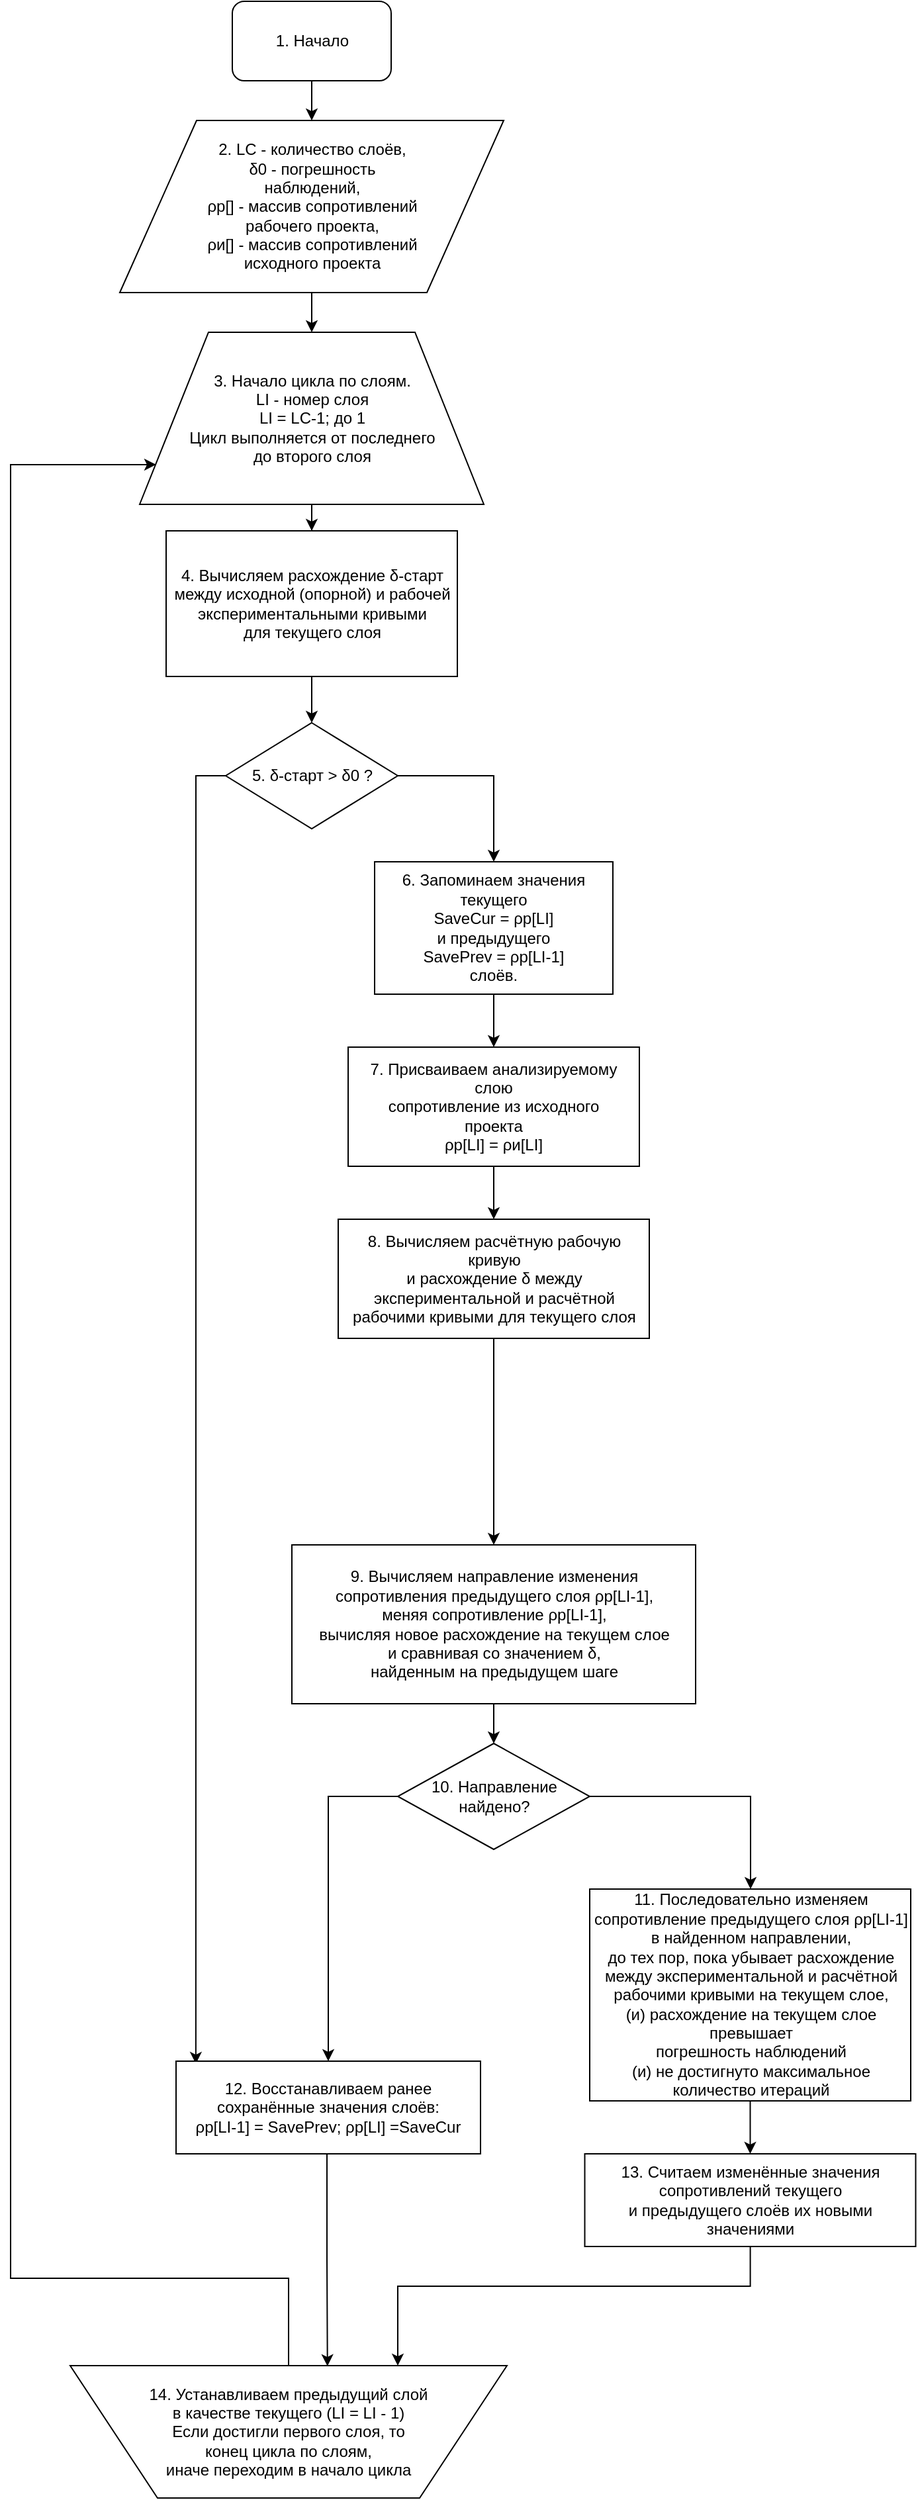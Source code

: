 <mxfile version="12.7.2" type="github">
  <diagram id="MYcP-UznbaHqbxDd1EnT" name="Page-1">
    <mxGraphModel dx="782" dy="520" grid="1" gridSize="10" guides="1" tooltips="1" connect="1" arrows="1" fold="1" page="1" pageScale="1" pageWidth="827" pageHeight="1169" math="0" shadow="0">
      <root>
        <mxCell id="0" />
        <mxCell id="1" parent="0" />
        <mxCell id="Fly2vRC0832emMeXLDEC-18" value="" style="edgeStyle=orthogonalEdgeStyle;rounded=0;orthogonalLoop=1;jettySize=auto;html=1;" edge="1" parent="1" source="Fly2vRC0832emMeXLDEC-1" target="Fly2vRC0832emMeXLDEC-3">
          <mxGeometry relative="1" as="geometry" />
        </mxCell>
        <mxCell id="Fly2vRC0832emMeXLDEC-1" value="1. Начало" style="rounded=1;whiteSpace=wrap;html=1;" vertex="1" parent="1">
          <mxGeometry x="267.5" y="40" width="120" height="60" as="geometry" />
        </mxCell>
        <mxCell id="Fly2vRC0832emMeXLDEC-19" value="" style="edgeStyle=orthogonalEdgeStyle;rounded=0;orthogonalLoop=1;jettySize=auto;html=1;" edge="1" parent="1" source="Fly2vRC0832emMeXLDEC-3" target="Fly2vRC0832emMeXLDEC-4">
          <mxGeometry relative="1" as="geometry" />
        </mxCell>
        <mxCell id="Fly2vRC0832emMeXLDEC-3" value="&lt;div&gt;2. LC - количество слоёв,&lt;/div&gt;&lt;div&gt;δ0 - погрешность&lt;/div&gt;&lt;div&gt;наблюдений,&lt;/div&gt;&lt;div&gt;ρр[] - массив сопротивлений&lt;/div&gt;&lt;div&gt;рабочего проекта,&lt;/div&gt;&lt;div&gt;ρи[] - массив сопротивлений&lt;/div&gt;&lt;div&gt;исходного проекта&lt;/div&gt;" style="shape=parallelogram;perimeter=parallelogramPerimeter;whiteSpace=wrap;html=1;" vertex="1" parent="1">
          <mxGeometry x="182.5" y="130" width="290" height="130" as="geometry" />
        </mxCell>
        <mxCell id="Fly2vRC0832emMeXLDEC-20" value="" style="edgeStyle=orthogonalEdgeStyle;rounded=0;orthogonalLoop=1;jettySize=auto;html=1;" edge="1" parent="1" source="Fly2vRC0832emMeXLDEC-4" target="Fly2vRC0832emMeXLDEC-6">
          <mxGeometry relative="1" as="geometry" />
        </mxCell>
        <mxCell id="Fly2vRC0832emMeXLDEC-4" value="&lt;div&gt;3. Начало цикла по слоям.&lt;/div&gt;&lt;div&gt;LI - номер слоя&lt;/div&gt;&lt;div&gt;LI = LC-1; до 1&lt;/div&gt;&lt;div&gt;Цикл выполняется от последнего&lt;/div&gt;&lt;div&gt;до второго слоя&lt;/div&gt;" style="shape=trapezoid;perimeter=trapezoidPerimeter;whiteSpace=wrap;html=1;" vertex="1" parent="1">
          <mxGeometry x="197.5" y="290" width="260" height="130" as="geometry" />
        </mxCell>
        <mxCell id="Fly2vRC0832emMeXLDEC-21" value="" style="edgeStyle=orthogonalEdgeStyle;rounded=0;orthogonalLoop=1;jettySize=auto;html=1;" edge="1" parent="1" source="Fly2vRC0832emMeXLDEC-6" target="Fly2vRC0832emMeXLDEC-7">
          <mxGeometry relative="1" as="geometry" />
        </mxCell>
        <mxCell id="Fly2vRC0832emMeXLDEC-6" value="&lt;div&gt;4. Вычисляем расхождение δ-старт&lt;/div&gt;&lt;div&gt;между исходной (опорной) и рабочей&lt;/div&gt;&lt;div&gt;экспериментальными кривыми&lt;/div&gt;&lt;div&gt;для текущего слоя&lt;/div&gt;" style="rounded=0;whiteSpace=wrap;html=1;" vertex="1" parent="1">
          <mxGeometry x="217.5" y="440" width="220" height="110" as="geometry" />
        </mxCell>
        <mxCell id="Fly2vRC0832emMeXLDEC-26" style="edgeStyle=orthogonalEdgeStyle;rounded=0;orthogonalLoop=1;jettySize=auto;html=1;" edge="1" parent="1" source="Fly2vRC0832emMeXLDEC-7" target="Fly2vRC0832emMeXLDEC-8">
          <mxGeometry relative="1" as="geometry">
            <mxPoint x="470" y="680" as="targetPoint" />
            <Array as="points">
              <mxPoint x="465" y="625" />
            </Array>
          </mxGeometry>
        </mxCell>
        <mxCell id="Fly2vRC0832emMeXLDEC-38" style="edgeStyle=orthogonalEdgeStyle;rounded=0;orthogonalLoop=1;jettySize=auto;html=1;entryX=0.065;entryY=0.029;entryDx=0;entryDy=0;entryPerimeter=0;" edge="1" parent="1" source="Fly2vRC0832emMeXLDEC-7" target="Fly2vRC0832emMeXLDEC-16">
          <mxGeometry relative="1" as="geometry">
            <mxPoint x="270" y="1460" as="targetPoint" />
            <Array as="points">
              <mxPoint x="240" y="625" />
            </Array>
          </mxGeometry>
        </mxCell>
        <mxCell id="Fly2vRC0832emMeXLDEC-7" value="5. δ-старт &amp;gt; δ0 ?" style="rhombus;whiteSpace=wrap;html=1;" vertex="1" parent="1">
          <mxGeometry x="262.5" y="585" width="130" height="80" as="geometry" />
        </mxCell>
        <mxCell id="Fly2vRC0832emMeXLDEC-24" style="edgeStyle=orthogonalEdgeStyle;rounded=0;orthogonalLoop=1;jettySize=auto;html=1;exitX=0.5;exitY=1;exitDx=0;exitDy=0;entryX=0.5;entryY=0;entryDx=0;entryDy=0;" edge="1" parent="1" source="Fly2vRC0832emMeXLDEC-8" target="Fly2vRC0832emMeXLDEC-9">
          <mxGeometry relative="1" as="geometry" />
        </mxCell>
        <mxCell id="Fly2vRC0832emMeXLDEC-8" value="&lt;div&gt;6. Запоминаем значения текущего&lt;/div&gt;&lt;div&gt;SaveCur = ρp[LI]&lt;/div&gt;&lt;div&gt;и предыдущего&lt;/div&gt;&lt;div&gt;SavePrev = ρp[LI-1]&lt;/div&gt;&lt;div&gt;слоёв.&lt;/div&gt;" style="rounded=0;whiteSpace=wrap;html=1;" vertex="1" parent="1">
          <mxGeometry x="375" y="690" width="180" height="100" as="geometry" />
        </mxCell>
        <mxCell id="Fly2vRC0832emMeXLDEC-28" style="edgeStyle=orthogonalEdgeStyle;rounded=0;orthogonalLoop=1;jettySize=auto;html=1;entryX=0.5;entryY=0;entryDx=0;entryDy=0;" edge="1" parent="1" source="Fly2vRC0832emMeXLDEC-9" target="Fly2vRC0832emMeXLDEC-11">
          <mxGeometry relative="1" as="geometry" />
        </mxCell>
        <mxCell id="Fly2vRC0832emMeXLDEC-9" value="&lt;div&gt;7. Присваиваем анализируемому слою&lt;/div&gt;&lt;div&gt;сопротивление из исходного&lt;/div&gt;&lt;div&gt;проекта&lt;/div&gt;&lt;div&gt;ρp[LI] = ρи[LI]&lt;/div&gt;" style="rounded=0;whiteSpace=wrap;html=1;" vertex="1" parent="1">
          <mxGeometry x="355" y="830" width="220" height="90" as="geometry" />
        </mxCell>
        <mxCell id="Fly2vRC0832emMeXLDEC-29" style="edgeStyle=orthogonalEdgeStyle;rounded=0;orthogonalLoop=1;jettySize=auto;html=1;entryX=0.5;entryY=0;entryDx=0;entryDy=0;" edge="1" parent="1" source="Fly2vRC0832emMeXLDEC-11" target="Fly2vRC0832emMeXLDEC-12">
          <mxGeometry relative="1" as="geometry" />
        </mxCell>
        <mxCell id="Fly2vRC0832emMeXLDEC-11" value="&lt;div style=&quot;white-space: normal&quot;&gt;8. Вычисляем расчётную рабочую кривую&lt;/div&gt;&lt;div style=&quot;white-space: normal&quot;&gt;и расхождение δ между&lt;/div&gt;&lt;div style=&quot;white-space: normal&quot;&gt;экспериментальной и расчётной&lt;/div&gt;&lt;div style=&quot;white-space: normal&quot;&gt;рабочими кривыми для текущего слоя&lt;/div&gt;" style="rounded=0;whiteSpace=wrap;html=1;" vertex="1" parent="1">
          <mxGeometry x="347.5" y="960" width="235" height="90" as="geometry" />
        </mxCell>
        <mxCell id="Fly2vRC0832emMeXLDEC-30" style="edgeStyle=orthogonalEdgeStyle;rounded=0;orthogonalLoop=1;jettySize=auto;html=1;entryX=0.5;entryY=0;entryDx=0;entryDy=0;" edge="1" parent="1" source="Fly2vRC0832emMeXLDEC-12" target="Fly2vRC0832emMeXLDEC-13">
          <mxGeometry relative="1" as="geometry" />
        </mxCell>
        <mxCell id="Fly2vRC0832emMeXLDEC-12" value="&lt;div&gt;9. Вычисляем направление изменения&lt;/div&gt;&lt;div&gt;сопротивления предыдущего слоя ρр[LI-1],&lt;/div&gt;&lt;div&gt;меняя сопротивление ρр[LI-1],&lt;/div&gt;&lt;div&gt;вычисляя новое расхождение на текущем слое&lt;/div&gt;&lt;div&gt;и сравнивая со значением δ,&lt;/div&gt;&lt;div&gt;найденным на предыдущем шаге&lt;/div&gt;" style="rounded=0;whiteSpace=wrap;html=1;" vertex="1" parent="1">
          <mxGeometry x="312.5" y="1206" width="305" height="120" as="geometry" />
        </mxCell>
        <mxCell id="Fly2vRC0832emMeXLDEC-31" style="edgeStyle=orthogonalEdgeStyle;rounded=0;orthogonalLoop=1;jettySize=auto;html=1;" edge="1" parent="1" source="Fly2vRC0832emMeXLDEC-13" target="Fly2vRC0832emMeXLDEC-14">
          <mxGeometry relative="1" as="geometry">
            <Array as="points">
              <mxPoint x="465" y="1396" />
              <mxPoint x="659" y="1396" />
            </Array>
          </mxGeometry>
        </mxCell>
        <mxCell id="Fly2vRC0832emMeXLDEC-37" style="edgeStyle=orthogonalEdgeStyle;rounded=0;orthogonalLoop=1;jettySize=auto;html=1;exitX=0;exitY=0.5;exitDx=0;exitDy=0;" edge="1" parent="1" source="Fly2vRC0832emMeXLDEC-13" target="Fly2vRC0832emMeXLDEC-16">
          <mxGeometry relative="1" as="geometry" />
        </mxCell>
        <mxCell id="Fly2vRC0832emMeXLDEC-13" value="10. Направление найдено?" style="rhombus;whiteSpace=wrap;html=1;" vertex="1" parent="1">
          <mxGeometry x="392.5" y="1356" width="145" height="80" as="geometry" />
        </mxCell>
        <mxCell id="Fly2vRC0832emMeXLDEC-32" style="edgeStyle=orthogonalEdgeStyle;rounded=0;orthogonalLoop=1;jettySize=auto;html=1;entryX=0.5;entryY=0;entryDx=0;entryDy=0;" edge="1" parent="1" source="Fly2vRC0832emMeXLDEC-14" target="Fly2vRC0832emMeXLDEC-15">
          <mxGeometry relative="1" as="geometry" />
        </mxCell>
        <mxCell id="Fly2vRC0832emMeXLDEC-14" value="&lt;div&gt;11. Последовательно изменяем&lt;/div&gt;&lt;div&gt;сопротивление предыдущего слоя ρр[LI-1]&lt;/div&gt;&lt;div&gt;в найденном направлении,&lt;/div&gt;&lt;div&gt;до тех пор, пока убывает расхождение&lt;/div&gt;&lt;div&gt;между экспериментальной и расчётной&lt;/div&gt;&lt;div&gt;рабочими кривыми на текущем слое,&lt;/div&gt;&lt;div&gt;(и) расхождение на текущем слое превышает&lt;/div&gt;&lt;div&gt;погрешность наблюдений&lt;/div&gt;&lt;div&gt;(и) не достигнуто максимальное&lt;/div&gt;&lt;div&gt;количество итераций&lt;/div&gt;" style="rounded=0;whiteSpace=wrap;html=1;" vertex="1" parent="1">
          <mxGeometry x="537.5" y="1466" width="242.5" height="160" as="geometry" />
        </mxCell>
        <mxCell id="Fly2vRC0832emMeXLDEC-33" style="edgeStyle=orthogonalEdgeStyle;rounded=0;orthogonalLoop=1;jettySize=auto;html=1;entryX=0.25;entryY=1;entryDx=0;entryDy=0;" edge="1" parent="1" source="Fly2vRC0832emMeXLDEC-15" target="Fly2vRC0832emMeXLDEC-17">
          <mxGeometry relative="1" as="geometry">
            <Array as="points">
              <mxPoint x="659" y="1766" />
              <mxPoint x="393" y="1766" />
            </Array>
          </mxGeometry>
        </mxCell>
        <mxCell id="Fly2vRC0832emMeXLDEC-15" value="&lt;div&gt;13. Считаем изменённые значения&lt;/div&gt;&lt;div&gt;сопротивлений текущего&lt;/div&gt;&lt;div&gt;и предыдущего слоёв их новыми значениями&lt;/div&gt;" style="rounded=0;whiteSpace=wrap;html=1;" vertex="1" parent="1">
          <mxGeometry x="533.75" y="1666" width="250" height="70" as="geometry" />
        </mxCell>
        <mxCell id="Fly2vRC0832emMeXLDEC-35" style="edgeStyle=orthogonalEdgeStyle;rounded=0;orthogonalLoop=1;jettySize=auto;html=1;entryX=0.411;entryY=0.996;entryDx=0;entryDy=0;entryPerimeter=0;" edge="1" parent="1" source="Fly2vRC0832emMeXLDEC-16" target="Fly2vRC0832emMeXLDEC-17">
          <mxGeometry relative="1" as="geometry">
            <mxPoint x="340" y="1786" as="targetPoint" />
            <Array as="points">
              <mxPoint x="339" y="1746" />
              <mxPoint x="339" y="1746" />
            </Array>
          </mxGeometry>
        </mxCell>
        <mxCell id="Fly2vRC0832emMeXLDEC-16" value="&lt;div&gt;12. Восстанавливаем ранее сохранённые значения слоёв:&lt;/div&gt;&lt;div&gt;ρp[LI-1] = SavePrev; ρp[LI] =SaveCur&lt;/div&gt;" style="rounded=0;whiteSpace=wrap;html=1;" vertex="1" parent="1">
          <mxGeometry x="225" y="1596" width="230" height="70" as="geometry" />
        </mxCell>
        <mxCell id="Fly2vRC0832emMeXLDEC-39" style="edgeStyle=orthogonalEdgeStyle;rounded=0;orthogonalLoop=1;jettySize=auto;html=1;entryX=0.048;entryY=0.769;entryDx=0;entryDy=0;entryPerimeter=0;" edge="1" parent="1" source="Fly2vRC0832emMeXLDEC-17" target="Fly2vRC0832emMeXLDEC-4">
          <mxGeometry relative="1" as="geometry">
            <mxPoint x="110" y="390" as="targetPoint" />
            <Array as="points">
              <mxPoint x="100" y="1760" />
              <mxPoint x="100" y="390" />
            </Array>
          </mxGeometry>
        </mxCell>
        <mxCell id="Fly2vRC0832emMeXLDEC-17" value="&lt;div&gt;14. Устанавливаем предыдущий слой&lt;/div&gt;&lt;div&gt;в качестве текущего (LI = LI - 1)&lt;/div&gt;&lt;div&gt;Если достигли первого слоя, то&lt;/div&gt;&lt;div&gt;конец цикла по слоям,&lt;/div&gt;&lt;div&gt;иначе переходим в начало цикла&lt;/div&gt;" style="shape=trapezoid;perimeter=trapezoidPerimeter;whiteSpace=wrap;html=1;direction=west;" vertex="1" parent="1">
          <mxGeometry x="145" y="1826" width="330" height="100" as="geometry" />
        </mxCell>
      </root>
    </mxGraphModel>
  </diagram>
</mxfile>
